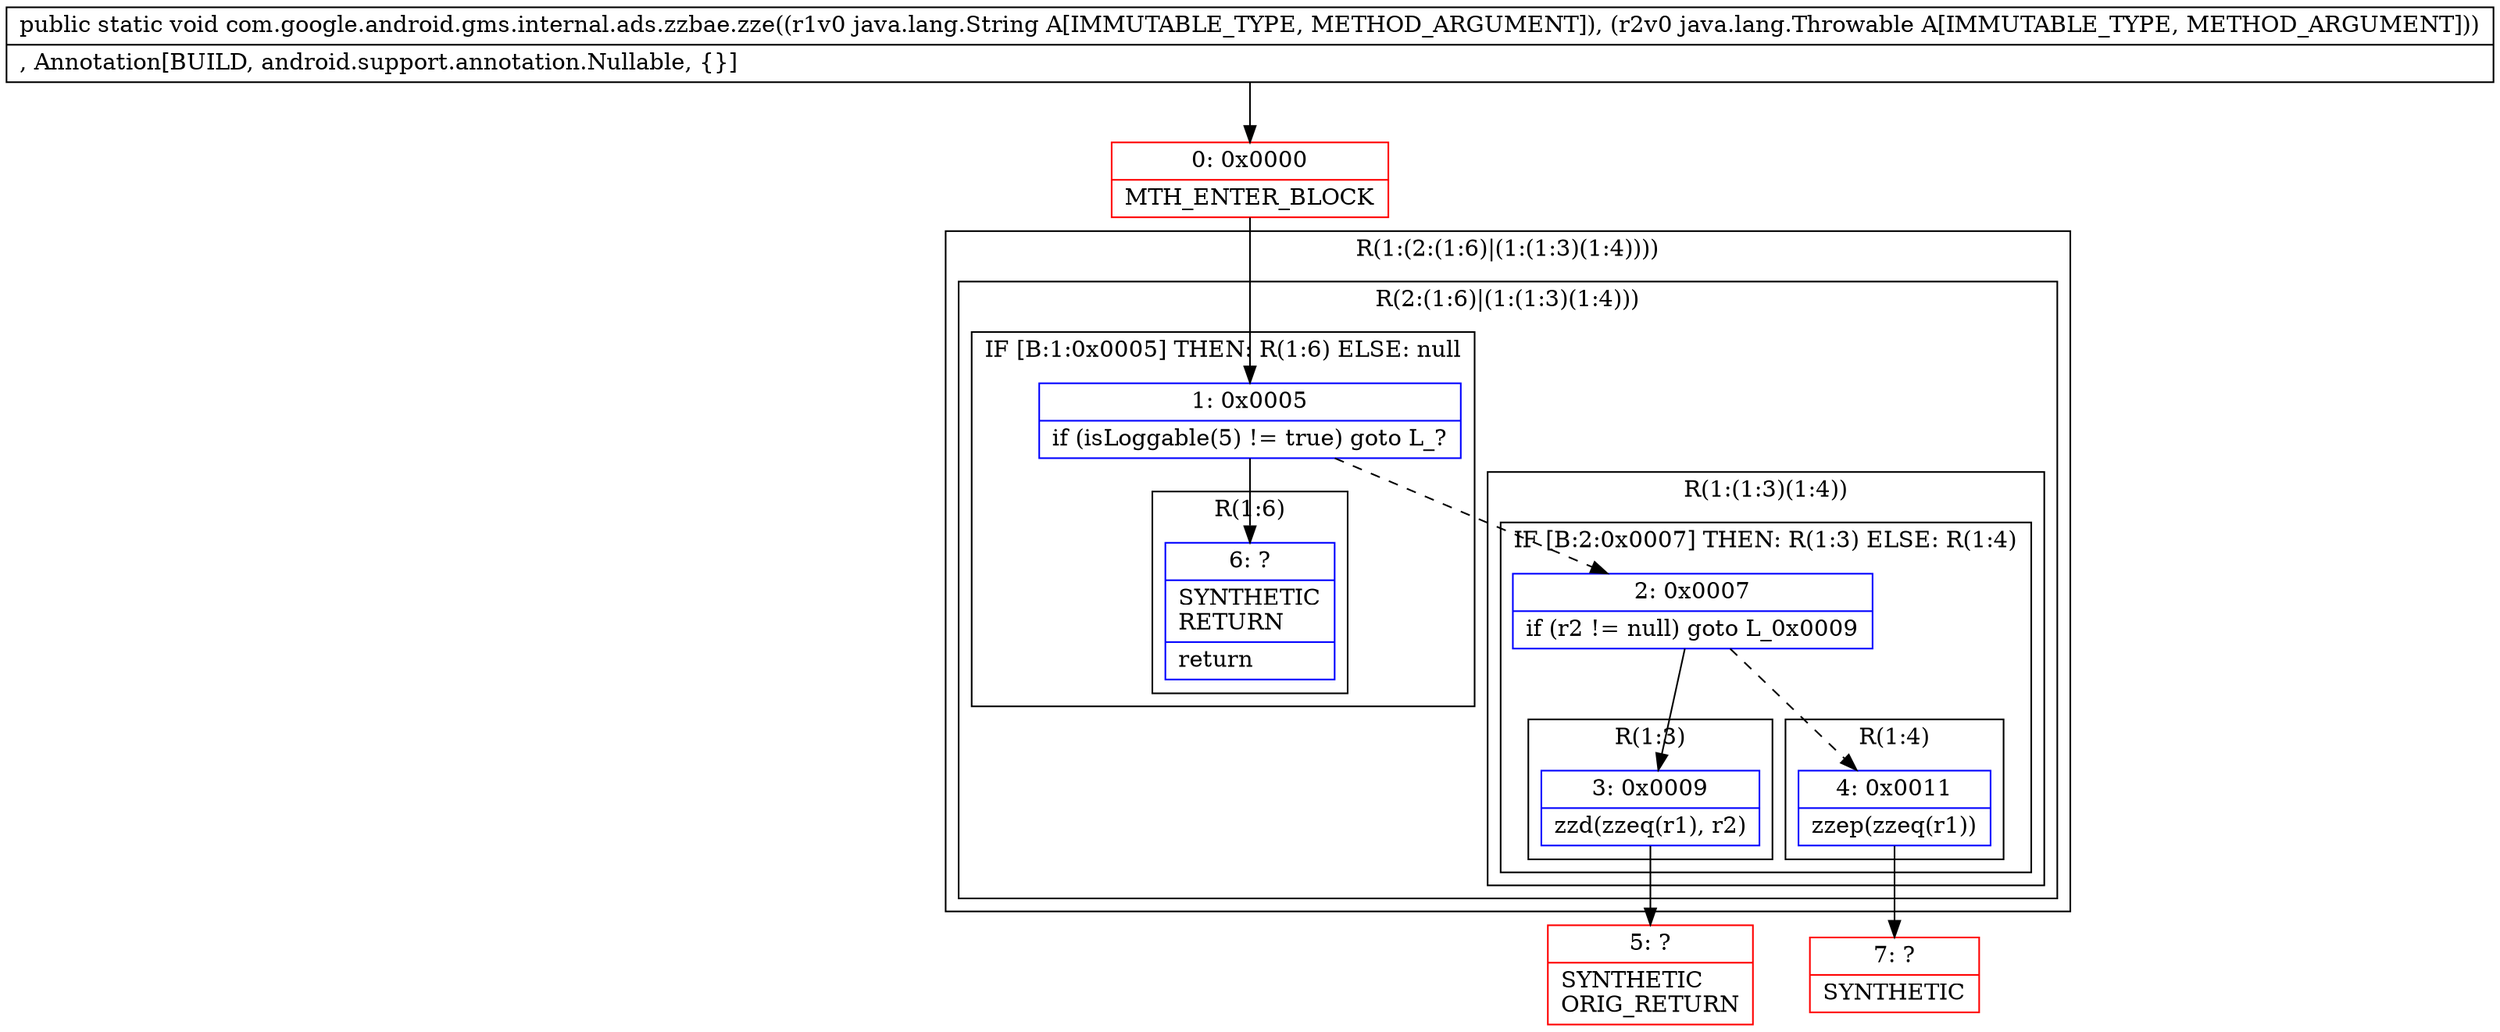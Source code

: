 digraph "CFG forcom.google.android.gms.internal.ads.zzbae.zze(Ljava\/lang\/String;Ljava\/lang\/Throwable;)V" {
subgraph cluster_Region_1366501620 {
label = "R(1:(2:(1:6)|(1:(1:3)(1:4))))";
node [shape=record,color=blue];
subgraph cluster_Region_235792813 {
label = "R(2:(1:6)|(1:(1:3)(1:4)))";
node [shape=record,color=blue];
subgraph cluster_IfRegion_1097536417 {
label = "IF [B:1:0x0005] THEN: R(1:6) ELSE: null";
node [shape=record,color=blue];
Node_1 [shape=record,label="{1\:\ 0x0005|if (isLoggable(5) != true) goto L_?\l}"];
subgraph cluster_Region_1587524026 {
label = "R(1:6)";
node [shape=record,color=blue];
Node_6 [shape=record,label="{6\:\ ?|SYNTHETIC\lRETURN\l|return\l}"];
}
}
subgraph cluster_Region_375592469 {
label = "R(1:(1:3)(1:4))";
node [shape=record,color=blue];
subgraph cluster_IfRegion_2000868853 {
label = "IF [B:2:0x0007] THEN: R(1:3) ELSE: R(1:4)";
node [shape=record,color=blue];
Node_2 [shape=record,label="{2\:\ 0x0007|if (r2 != null) goto L_0x0009\l}"];
subgraph cluster_Region_1856845479 {
label = "R(1:3)";
node [shape=record,color=blue];
Node_3 [shape=record,label="{3\:\ 0x0009|zzd(zzeq(r1), r2)\l}"];
}
subgraph cluster_Region_1302087849 {
label = "R(1:4)";
node [shape=record,color=blue];
Node_4 [shape=record,label="{4\:\ 0x0011|zzep(zzeq(r1))\l}"];
}
}
}
}
}
Node_0 [shape=record,color=red,label="{0\:\ 0x0000|MTH_ENTER_BLOCK\l}"];
Node_5 [shape=record,color=red,label="{5\:\ ?|SYNTHETIC\lORIG_RETURN\l}"];
Node_7 [shape=record,color=red,label="{7\:\ ?|SYNTHETIC\l}"];
MethodNode[shape=record,label="{public static void com.google.android.gms.internal.ads.zzbae.zze((r1v0 java.lang.String A[IMMUTABLE_TYPE, METHOD_ARGUMENT]), (r2v0 java.lang.Throwable A[IMMUTABLE_TYPE, METHOD_ARGUMENT]))  | , Annotation[BUILD, android.support.annotation.Nullable, \{\}]\l}"];
MethodNode -> Node_0;
Node_1 -> Node_2[style=dashed];
Node_1 -> Node_6;
Node_2 -> Node_3;
Node_2 -> Node_4[style=dashed];
Node_3 -> Node_5;
Node_4 -> Node_7;
Node_0 -> Node_1;
}

